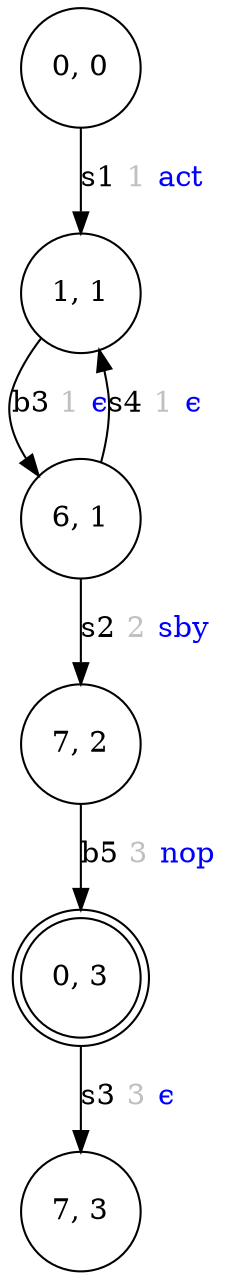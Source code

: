digraph rete2_OS {
	"0, 0" -> "1, 1" [label=<s1 <FONT COLOR="grey">1</FONT> <FONT COLOR="blue">act</FONT>>]
	"1, 1" -> "6, 1" [label=<b3 <FONT COLOR="grey">1</FONT> <FONT COLOR="blue">ϵ</FONT>>]
	"6, 1" -> "7, 2" [label=<s2 <FONT COLOR="grey">2</FONT> <FONT COLOR="blue">sby</FONT>>]
	"7, 2" -> "0, 3" [label=<b5 <FONT COLOR="grey">3</FONT> <FONT COLOR="blue">nop</FONT>>]
	"0, 3" -> "7, 3" [label=<s3 <FONT COLOR="grey">3</FONT> <FONT COLOR="blue">ϵ</FONT>>]
	"6, 1" -> "1, 1" [label=<s4 <FONT COLOR="grey">1</FONT> <FONT COLOR="blue">ϵ</FONT>>]
	"0, 0" [shape=circle]
	"1, 1" [shape=circle]
	"6, 1" [shape=circle]
	"7, 2" [shape=circle]
	"0, 3" [shape=doublecircle]
	"7, 3" [shape=circle]
}
